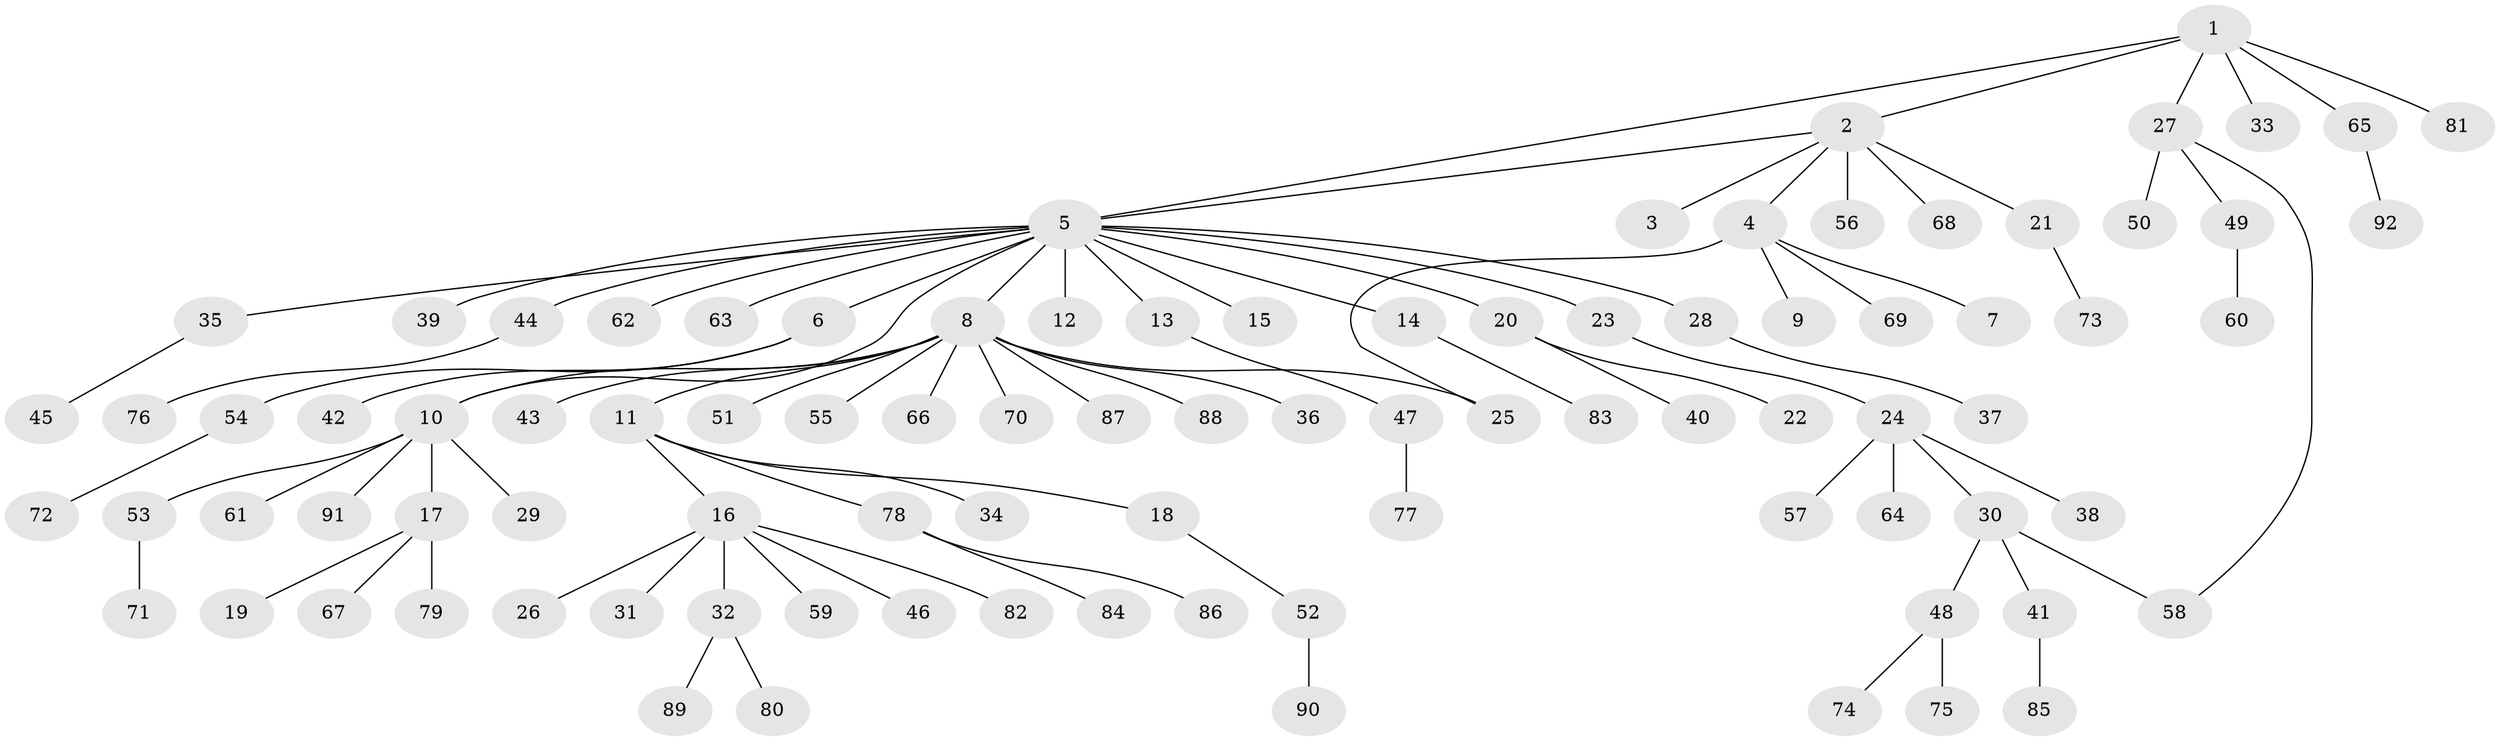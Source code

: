// coarse degree distribution, {5: 0.06521739130434782, 4: 0.043478260869565216, 1: 0.6739130434782609, 2: 0.10869565217391304, 10: 0.021739130434782608, 15: 0.021739130434782608, 3: 0.06521739130434782}
// Generated by graph-tools (version 1.1) at 2025/36/03/04/25 23:36:38]
// undirected, 92 vertices, 95 edges
graph export_dot {
  node [color=gray90,style=filled];
  1;
  2;
  3;
  4;
  5;
  6;
  7;
  8;
  9;
  10;
  11;
  12;
  13;
  14;
  15;
  16;
  17;
  18;
  19;
  20;
  21;
  22;
  23;
  24;
  25;
  26;
  27;
  28;
  29;
  30;
  31;
  32;
  33;
  34;
  35;
  36;
  37;
  38;
  39;
  40;
  41;
  42;
  43;
  44;
  45;
  46;
  47;
  48;
  49;
  50;
  51;
  52;
  53;
  54;
  55;
  56;
  57;
  58;
  59;
  60;
  61;
  62;
  63;
  64;
  65;
  66;
  67;
  68;
  69;
  70;
  71;
  72;
  73;
  74;
  75;
  76;
  77;
  78;
  79;
  80;
  81;
  82;
  83;
  84;
  85;
  86;
  87;
  88;
  89;
  90;
  91;
  92;
  1 -- 2;
  1 -- 5;
  1 -- 27;
  1 -- 33;
  1 -- 65;
  1 -- 81;
  2 -- 3;
  2 -- 4;
  2 -- 5;
  2 -- 21;
  2 -- 56;
  2 -- 68;
  4 -- 7;
  4 -- 9;
  4 -- 25;
  4 -- 69;
  5 -- 6;
  5 -- 8;
  5 -- 10;
  5 -- 12;
  5 -- 13;
  5 -- 14;
  5 -- 15;
  5 -- 20;
  5 -- 23;
  5 -- 28;
  5 -- 35;
  5 -- 39;
  5 -- 44;
  5 -- 62;
  5 -- 63;
  6 -- 42;
  6 -- 54;
  8 -- 10;
  8 -- 11;
  8 -- 25;
  8 -- 36;
  8 -- 43;
  8 -- 51;
  8 -- 55;
  8 -- 66;
  8 -- 70;
  8 -- 87;
  8 -- 88;
  10 -- 17;
  10 -- 29;
  10 -- 53;
  10 -- 61;
  10 -- 91;
  11 -- 16;
  11 -- 18;
  11 -- 34;
  11 -- 78;
  13 -- 47;
  14 -- 83;
  16 -- 26;
  16 -- 31;
  16 -- 32;
  16 -- 46;
  16 -- 59;
  16 -- 82;
  17 -- 19;
  17 -- 67;
  17 -- 79;
  18 -- 52;
  20 -- 22;
  20 -- 40;
  21 -- 73;
  23 -- 24;
  24 -- 30;
  24 -- 38;
  24 -- 57;
  24 -- 64;
  27 -- 49;
  27 -- 50;
  27 -- 58;
  28 -- 37;
  30 -- 41;
  30 -- 48;
  30 -- 58;
  32 -- 80;
  32 -- 89;
  35 -- 45;
  41 -- 85;
  44 -- 76;
  47 -- 77;
  48 -- 74;
  48 -- 75;
  49 -- 60;
  52 -- 90;
  53 -- 71;
  54 -- 72;
  65 -- 92;
  78 -- 84;
  78 -- 86;
}
